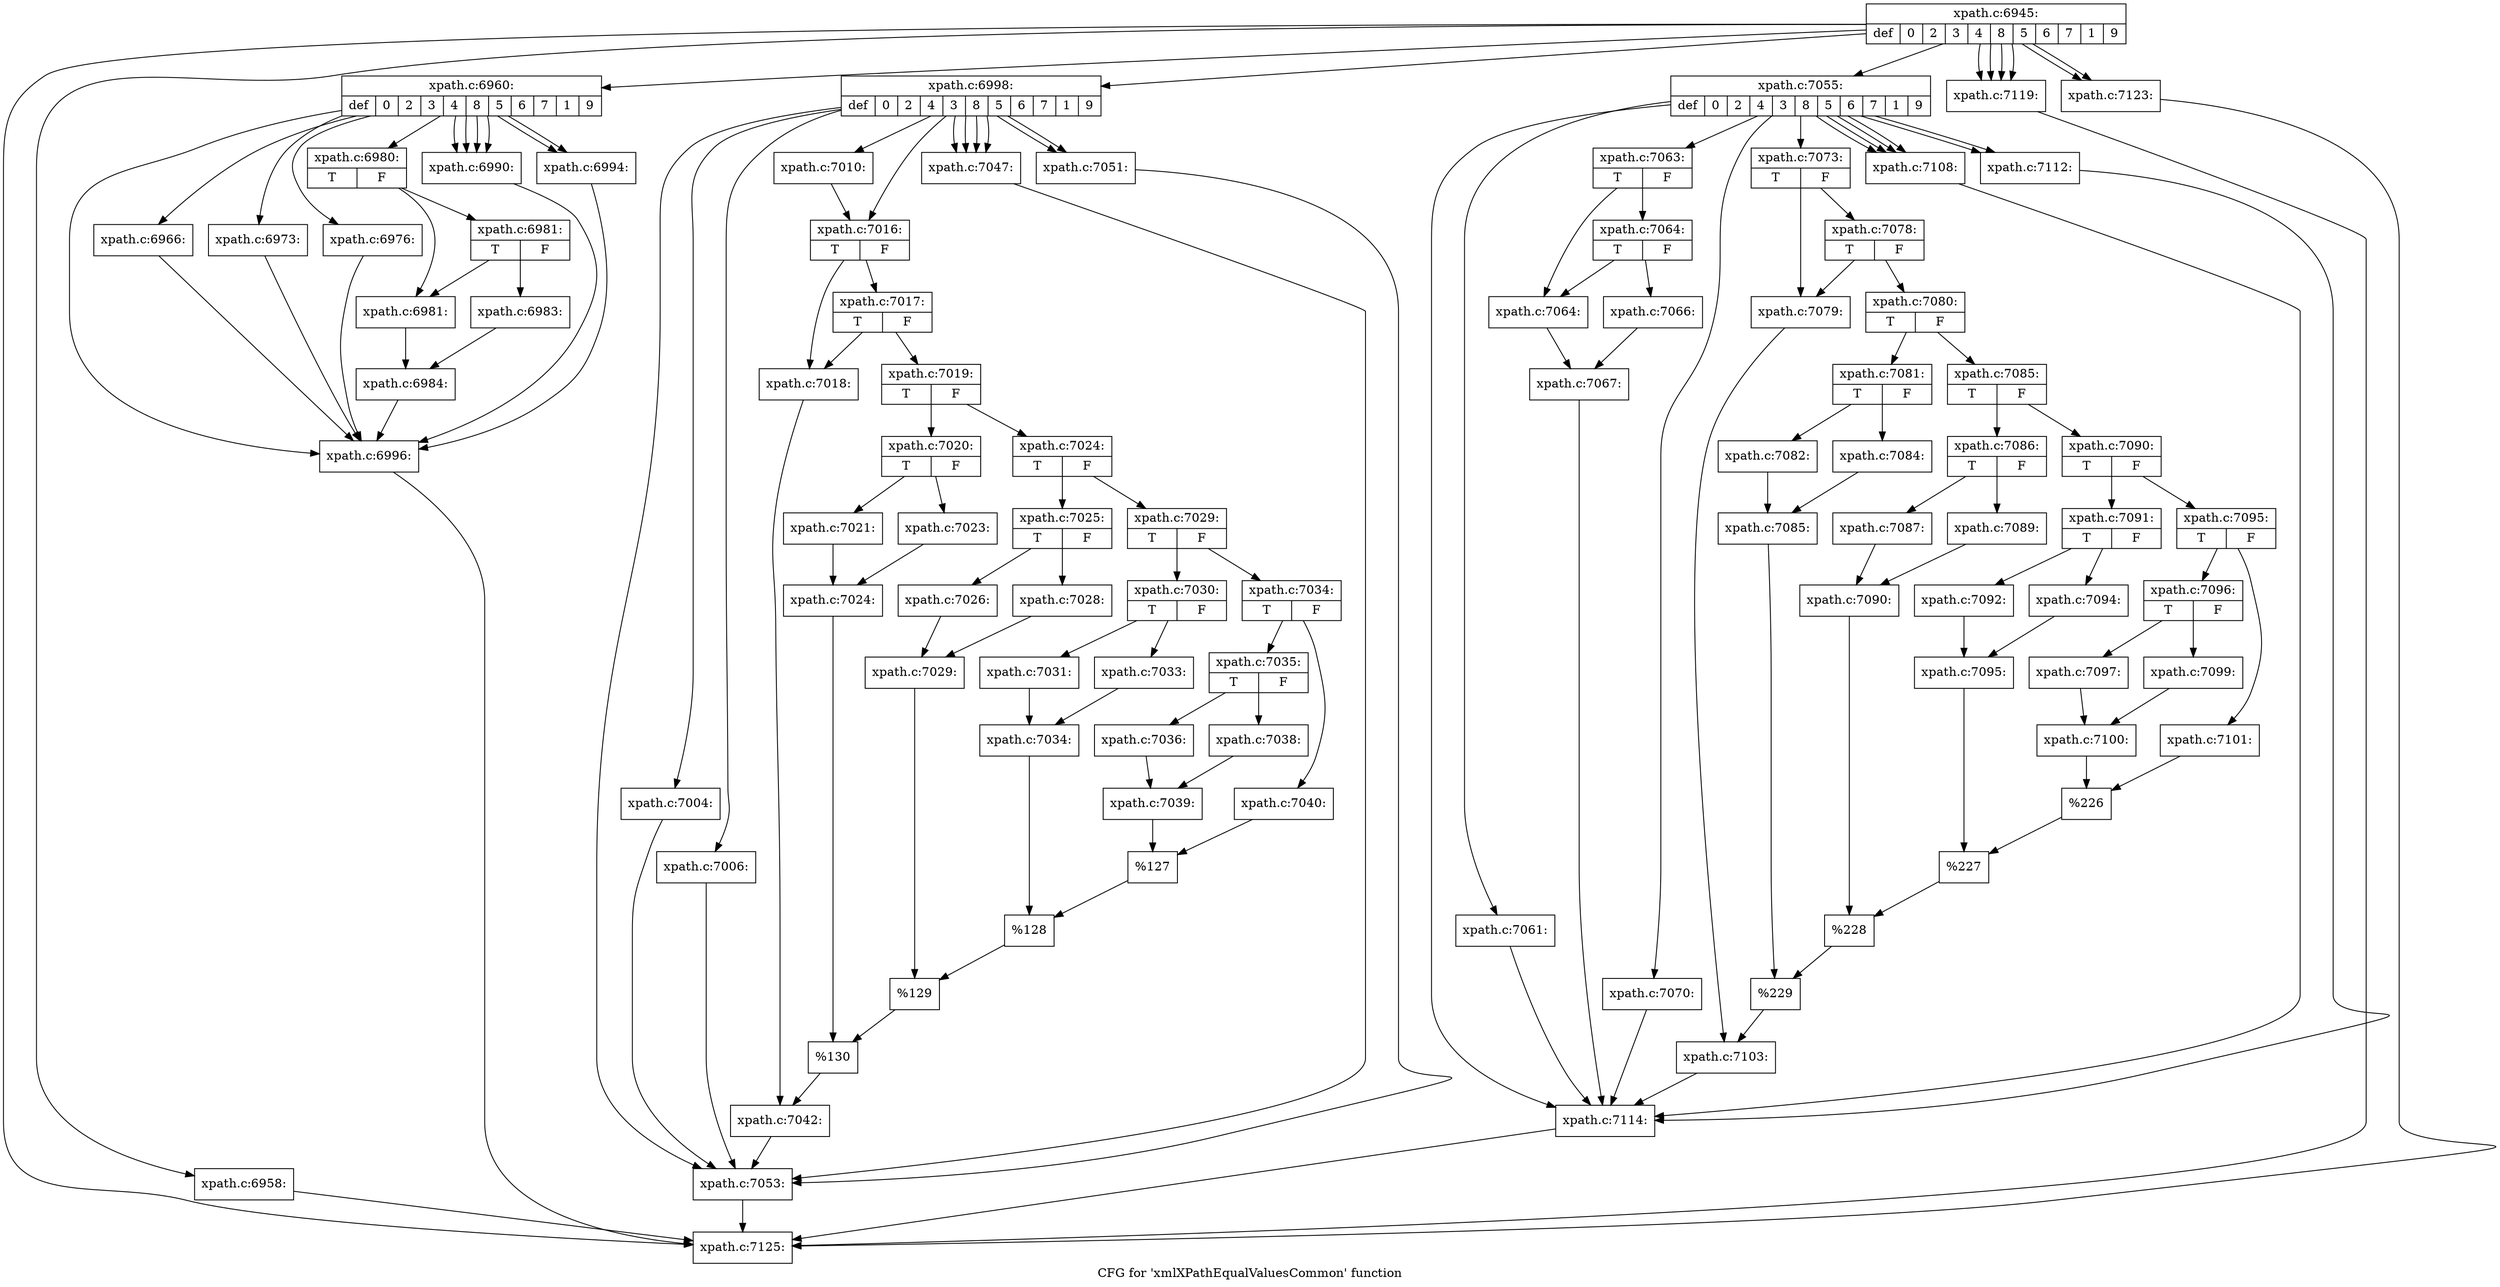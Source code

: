 digraph "CFG for 'xmlXPathEqualValuesCommon' function" {
	label="CFG for 'xmlXPathEqualValuesCommon' function";

	Node0x46bcab0 [shape=record,label="{xpath.c:6945:|{<s0>def|<s1>0|<s2>2|<s3>3|<s4>4|<s5>8|<s6>5|<s7>6|<s8>7|<s9>1|<s10>9}}"];
	Node0x46bcab0 -> Node0x46bdb30;
	Node0x46bcab0 -> Node0x46be080;
	Node0x46bcab0 -> Node0x46be160;
	Node0x46bcab0 -> Node0x46be3f0;
	Node0x46bcab0 -> Node0x46c1020;
	Node0x46bcab0 -> Node0x4de9850;
	Node0x46bcab0 -> Node0x4de9850;
	Node0x46bcab0 -> Node0x4de9850;
	Node0x46bcab0 -> Node0x4de9850;
	Node0x46bcab0 -> Node0x4df1730;
	Node0x46bcab0 -> Node0x4df1730;
	Node0x46be080 [shape=record,label="{xpath.c:6958:}"];
	Node0x46be080 -> Node0x46bdb30;
	Node0x46be160 [shape=record,label="{xpath.c:6960:|{<s0>def|<s1>0|<s2>2|<s3>3|<s4>4|<s5>8|<s6>5|<s7>6|<s8>7|<s9>1|<s10>9}}"];
	Node0x46be160 -> Node0x46be1e0;
	Node0x46be160 -> Node0x46be730;
	Node0x46be160 -> Node0x46be810;
	Node0x46be160 -> Node0x46bee90;
	Node0x46be160 -> Node0x46bf5d0;
	Node0x46be160 -> Node0x46c0850;
	Node0x46be160 -> Node0x46c0850;
	Node0x46be160 -> Node0x46c0850;
	Node0x46be160 -> Node0x46c0850;
	Node0x46be160 -> Node0x46c0c10;
	Node0x46be160 -> Node0x46c0c10;
	Node0x46be730 [shape=record,label="{xpath.c:6966:}"];
	Node0x46be730 -> Node0x46be1e0;
	Node0x46be810 [shape=record,label="{xpath.c:6973:}"];
	Node0x46be810 -> Node0x46be1e0;
	Node0x46bee90 [shape=record,label="{xpath.c:6976:}"];
	Node0x46bee90 -> Node0x46be1e0;
	Node0x46bf5d0 [shape=record,label="{xpath.c:6980:|{<s0>T|<s1>F}}"];
	Node0x46bf5d0 -> Node0x46bf6c0;
	Node0x46bf5d0 -> Node0x46bf7b0;
	Node0x46bf7b0 [shape=record,label="{xpath.c:6981:|{<s0>T|<s1>F}}"];
	Node0x46bf7b0 -> Node0x46bf6c0;
	Node0x46bf7b0 -> Node0x46bf760;
	Node0x46bf6c0 [shape=record,label="{xpath.c:6981:}"];
	Node0x46bf6c0 -> Node0x46bf710;
	Node0x46bf760 [shape=record,label="{xpath.c:6983:}"];
	Node0x46bf760 -> Node0x46bf710;
	Node0x46bf710 [shape=record,label="{xpath.c:6984:}"];
	Node0x46bf710 -> Node0x46be1e0;
	Node0x46c0850 [shape=record,label="{xpath.c:6990:}"];
	Node0x46c0850 -> Node0x46be1e0;
	Node0x46c0c10 [shape=record,label="{xpath.c:6994:}"];
	Node0x46c0c10 -> Node0x46be1e0;
	Node0x46be1e0 [shape=record,label="{xpath.c:6996:}"];
	Node0x46be1e0 -> Node0x46bdb30;
	Node0x46be3f0 [shape=record,label="{xpath.c:6998:|{<s0>def|<s1>0|<s2>2|<s3>4|<s4>3|<s5>8|<s6>5|<s7>6|<s8>7|<s9>1|<s10>9}}"];
	Node0x46be3f0 -> Node0x46c0e10;
	Node0x46be3f0 -> Node0x46c1360;
	Node0x46be3f0 -> Node0x46c13e0;
	Node0x46be3f0 -> Node0x4de36a0;
	Node0x46be3f0 -> Node0x4de3ca0;
	Node0x46be3f0 -> Node0x4de9080;
	Node0x46be3f0 -> Node0x4de9080;
	Node0x46be3f0 -> Node0x4de9080;
	Node0x46be3f0 -> Node0x4de9080;
	Node0x46be3f0 -> Node0x4de9440;
	Node0x46be3f0 -> Node0x4de9440;
	Node0x46c1360 [shape=record,label="{xpath.c:7004:}"];
	Node0x46c1360 -> Node0x46c0e10;
	Node0x46c13e0 [shape=record,label="{xpath.c:7006:}"];
	Node0x46c13e0 -> Node0x46c0e10;
	Node0x4de36a0 [shape=record,label="{xpath.c:7010:}"];
	Node0x4de36a0 -> Node0x4de3ca0;
	Node0x4de3ca0 [shape=record,label="{xpath.c:7016:|{<s0>T|<s1>F}}"];
	Node0x4de3ca0 -> Node0x4de3df0;
	Node0x4de3ca0 -> Node0x4de3ee0;
	Node0x4de3ee0 [shape=record,label="{xpath.c:7017:|{<s0>T|<s1>F}}"];
	Node0x4de3ee0 -> Node0x4de3df0;
	Node0x4de3ee0 -> Node0x4de3e90;
	Node0x4de3df0 [shape=record,label="{xpath.c:7018:}"];
	Node0x4de3df0 -> Node0x4de3e40;
	Node0x4de3e90 [shape=record,label="{xpath.c:7019:|{<s0>T|<s1>F}}"];
	Node0x4de3e90 -> Node0x4de4960;
	Node0x4de3e90 -> Node0x4de4a00;
	Node0x4de4960 [shape=record,label="{xpath.c:7020:|{<s0>T|<s1>F}}"];
	Node0x4de4960 -> Node0x4de4fb0;
	Node0x4de4960 -> Node0x4de5050;
	Node0x4de4fb0 [shape=record,label="{xpath.c:7021:}"];
	Node0x4de4fb0 -> Node0x4de5000;
	Node0x4de5050 [shape=record,label="{xpath.c:7023:}"];
	Node0x4de5050 -> Node0x4de5000;
	Node0x4de5000 [shape=record,label="{xpath.c:7024:}"];
	Node0x4de5000 -> Node0x4de49b0;
	Node0x4de4a00 [shape=record,label="{xpath.c:7024:|{<s0>T|<s1>F}}"];
	Node0x4de4a00 -> Node0x4de58a0;
	Node0x4de4a00 -> Node0x4de5940;
	Node0x4de58a0 [shape=record,label="{xpath.c:7025:|{<s0>T|<s1>F}}"];
	Node0x4de58a0 -> Node0x4de5f20;
	Node0x4de58a0 -> Node0x4de5fc0;
	Node0x4de5f20 [shape=record,label="{xpath.c:7026:}"];
	Node0x4de5f20 -> Node0x4de5f70;
	Node0x4de5fc0 [shape=record,label="{xpath.c:7028:}"];
	Node0x4de5fc0 -> Node0x4de5f70;
	Node0x4de5f70 [shape=record,label="{xpath.c:7029:}"];
	Node0x4de5f70 -> Node0x4de58f0;
	Node0x4de5940 [shape=record,label="{xpath.c:7029:|{<s0>T|<s1>F}}"];
	Node0x4de5940 -> Node0x4de6840;
	Node0x4de5940 -> Node0x4de68e0;
	Node0x4de6840 [shape=record,label="{xpath.c:7030:|{<s0>T|<s1>F}}"];
	Node0x4de6840 -> Node0x4de6e90;
	Node0x4de6840 -> Node0x4de6f30;
	Node0x4de6e90 [shape=record,label="{xpath.c:7031:}"];
	Node0x4de6e90 -> Node0x4de6ee0;
	Node0x4de6f30 [shape=record,label="{xpath.c:7033:}"];
	Node0x4de6f30 -> Node0x4de6ee0;
	Node0x4de6ee0 [shape=record,label="{xpath.c:7034:}"];
	Node0x4de6ee0 -> Node0x4de6890;
	Node0x4de68e0 [shape=record,label="{xpath.c:7034:|{<s0>T|<s1>F}}"];
	Node0x4de68e0 -> Node0x4de7780;
	Node0x4de68e0 -> Node0x4de7820;
	Node0x4de7780 [shape=record,label="{xpath.c:7035:|{<s0>T|<s1>F}}"];
	Node0x4de7780 -> Node0x4de7e00;
	Node0x4de7780 -> Node0x4de7ea0;
	Node0x4de7e00 [shape=record,label="{xpath.c:7036:}"];
	Node0x4de7e00 -> Node0x4de7e50;
	Node0x4de7ea0 [shape=record,label="{xpath.c:7038:}"];
	Node0x4de7ea0 -> Node0x4de7e50;
	Node0x4de7e50 [shape=record,label="{xpath.c:7039:}"];
	Node0x4de7e50 -> Node0x4de77d0;
	Node0x4de7820 [shape=record,label="{xpath.c:7040:}"];
	Node0x4de7820 -> Node0x4de77d0;
	Node0x4de77d0 [shape=record,label="{%127}"];
	Node0x4de77d0 -> Node0x4de6890;
	Node0x4de6890 [shape=record,label="{%128}"];
	Node0x4de6890 -> Node0x4de58f0;
	Node0x4de58f0 [shape=record,label="{%129}"];
	Node0x4de58f0 -> Node0x4de49b0;
	Node0x4de49b0 [shape=record,label="{%130}"];
	Node0x4de49b0 -> Node0x4de3e40;
	Node0x4de3e40 [shape=record,label="{xpath.c:7042:}"];
	Node0x4de3e40 -> Node0x46c0e10;
	Node0x4de9080 [shape=record,label="{xpath.c:7047:}"];
	Node0x4de9080 -> Node0x46c0e10;
	Node0x4de9440 [shape=record,label="{xpath.c:7051:}"];
	Node0x4de9440 -> Node0x46c0e10;
	Node0x46c0e10 [shape=record,label="{xpath.c:7053:}"];
	Node0x46c0e10 -> Node0x46bdb30;
	Node0x46c1020 [shape=record,label="{xpath.c:7055:|{<s0>def|<s1>0|<s2>2|<s3>4|<s4>3|<s5>8|<s6>5|<s7>6|<s8>7|<s9>1|<s10>9}}"];
	Node0x46c1020 -> Node0x4de9640;
	Node0x46c1020 -> Node0x4de9b90;
	Node0x46c1020 -> Node0x4de9c70;
	Node0x46c1020 -> Node0x4deaef0;
	Node0x46c1020 -> Node0x4deb500;
	Node0x46c1020 -> Node0x4df0e30;
	Node0x46c1020 -> Node0x4df0e30;
	Node0x46c1020 -> Node0x4df0e30;
	Node0x46c1020 -> Node0x4df0e30;
	Node0x46c1020 -> Node0x4df11f0;
	Node0x46c1020 -> Node0x4df11f0;
	Node0x4de9b90 [shape=record,label="{xpath.c:7061:}"];
	Node0x4de9b90 -> Node0x4de9640;
	Node0x4de9c70 [shape=record,label="{xpath.c:7063:|{<s0>T|<s1>F}}"];
	Node0x4de9c70 -> Node0x4de9d60;
	Node0x4de9c70 -> Node0x4de9e50;
	Node0x4de9e50 [shape=record,label="{xpath.c:7064:|{<s0>T|<s1>F}}"];
	Node0x4de9e50 -> Node0x4de9d60;
	Node0x4de9e50 -> Node0x4de9e00;
	Node0x4de9d60 [shape=record,label="{xpath.c:7064:}"];
	Node0x4de9d60 -> Node0x4de9db0;
	Node0x4de9e00 [shape=record,label="{xpath.c:7066:}"];
	Node0x4de9e00 -> Node0x4de9db0;
	Node0x4de9db0 [shape=record,label="{xpath.c:7067:}"];
	Node0x4de9db0 -> Node0x4de9640;
	Node0x4deaef0 [shape=record,label="{xpath.c:7070:}"];
	Node0x4deaef0 -> Node0x4de9640;
	Node0x4deb500 [shape=record,label="{xpath.c:7073:|{<s0>T|<s1>F}}"];
	Node0x4deb500 -> Node0x4debba0;
	Node0x4deb500 -> Node0x4debc90;
	Node0x4debc90 [shape=record,label="{xpath.c:7078:|{<s0>T|<s1>F}}"];
	Node0x4debc90 -> Node0x4debba0;
	Node0x4debc90 -> Node0x4debc40;
	Node0x4debba0 [shape=record,label="{xpath.c:7079:}"];
	Node0x4debba0 -> Node0x4debbf0;
	Node0x4debc40 [shape=record,label="{xpath.c:7080:|{<s0>T|<s1>F}}"];
	Node0x4debc40 -> Node0x4dec710;
	Node0x4debc40 -> Node0x4dec7b0;
	Node0x4dec710 [shape=record,label="{xpath.c:7081:|{<s0>T|<s1>F}}"];
	Node0x4dec710 -> Node0x4decd60;
	Node0x4dec710 -> Node0x4dece00;
	Node0x4decd60 [shape=record,label="{xpath.c:7082:}"];
	Node0x4decd60 -> Node0x4decdb0;
	Node0x4dece00 [shape=record,label="{xpath.c:7084:}"];
	Node0x4dece00 -> Node0x4decdb0;
	Node0x4decdb0 [shape=record,label="{xpath.c:7085:}"];
	Node0x4decdb0 -> Node0x4dec760;
	Node0x4dec7b0 [shape=record,label="{xpath.c:7085:|{<s0>T|<s1>F}}"];
	Node0x4dec7b0 -> Node0x4ded650;
	Node0x4dec7b0 -> Node0x4ded6f0;
	Node0x4ded650 [shape=record,label="{xpath.c:7086:|{<s0>T|<s1>F}}"];
	Node0x4ded650 -> Node0x4dedcd0;
	Node0x4ded650 -> Node0x4dedd70;
	Node0x4dedcd0 [shape=record,label="{xpath.c:7087:}"];
	Node0x4dedcd0 -> Node0x4dedd20;
	Node0x4dedd70 [shape=record,label="{xpath.c:7089:}"];
	Node0x4dedd70 -> Node0x4dedd20;
	Node0x4dedd20 [shape=record,label="{xpath.c:7090:}"];
	Node0x4dedd20 -> Node0x4ded6a0;
	Node0x4ded6f0 [shape=record,label="{xpath.c:7090:|{<s0>T|<s1>F}}"];
	Node0x4ded6f0 -> Node0x4dee5f0;
	Node0x4ded6f0 -> Node0x4dee690;
	Node0x4dee5f0 [shape=record,label="{xpath.c:7091:|{<s0>T|<s1>F}}"];
	Node0x4dee5f0 -> Node0x4deec40;
	Node0x4dee5f0 -> Node0x4deece0;
	Node0x4deec40 [shape=record,label="{xpath.c:7092:}"];
	Node0x4deec40 -> Node0x4deec90;
	Node0x4deece0 [shape=record,label="{xpath.c:7094:}"];
	Node0x4deece0 -> Node0x4deec90;
	Node0x4deec90 [shape=record,label="{xpath.c:7095:}"];
	Node0x4deec90 -> Node0x4dee640;
	Node0x4dee690 [shape=record,label="{xpath.c:7095:|{<s0>T|<s1>F}}"];
	Node0x4dee690 -> Node0x4def530;
	Node0x4dee690 -> Node0x4def5d0;
	Node0x4def530 [shape=record,label="{xpath.c:7096:|{<s0>T|<s1>F}}"];
	Node0x4def530 -> Node0x4defbb0;
	Node0x4def530 -> Node0x4defc50;
	Node0x4defbb0 [shape=record,label="{xpath.c:7097:}"];
	Node0x4defbb0 -> Node0x4defc00;
	Node0x4defc50 [shape=record,label="{xpath.c:7099:}"];
	Node0x4defc50 -> Node0x4defc00;
	Node0x4defc00 [shape=record,label="{xpath.c:7100:}"];
	Node0x4defc00 -> Node0x4def580;
	Node0x4def5d0 [shape=record,label="{xpath.c:7101:}"];
	Node0x4def5d0 -> Node0x4def580;
	Node0x4def580 [shape=record,label="{%226}"];
	Node0x4def580 -> Node0x4dee640;
	Node0x4dee640 [shape=record,label="{%227}"];
	Node0x4dee640 -> Node0x4ded6a0;
	Node0x4ded6a0 [shape=record,label="{%228}"];
	Node0x4ded6a0 -> Node0x4dec760;
	Node0x4dec760 [shape=record,label="{%229}"];
	Node0x4dec760 -> Node0x4debbf0;
	Node0x4debbf0 [shape=record,label="{xpath.c:7103:}"];
	Node0x4debbf0 -> Node0x4de9640;
	Node0x4df0e30 [shape=record,label="{xpath.c:7108:}"];
	Node0x4df0e30 -> Node0x4de9640;
	Node0x4df11f0 [shape=record,label="{xpath.c:7112:}"];
	Node0x4df11f0 -> Node0x4de9640;
	Node0x4de9640 [shape=record,label="{xpath.c:7114:}"];
	Node0x4de9640 -> Node0x46bdb30;
	Node0x4de9850 [shape=record,label="{xpath.c:7119:}"];
	Node0x4de9850 -> Node0x46bdb30;
	Node0x4df1730 [shape=record,label="{xpath.c:7123:}"];
	Node0x4df1730 -> Node0x46bdb30;
	Node0x46bdb30 [shape=record,label="{xpath.c:7125:}"];
}
